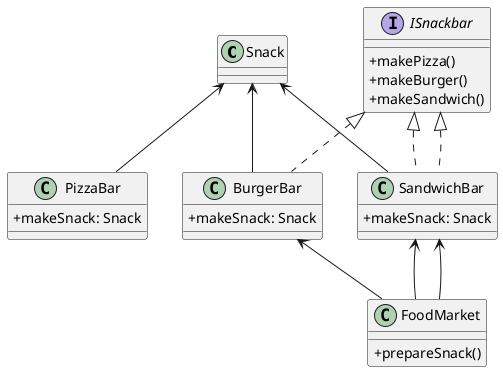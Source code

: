 @startuml

/' Exercise Refactor To SOLID'/

skinparam classAttributeIconSize 0

class Snack{
}
class PizzaBar{
    +makeSnack: Snack
}
class BurgerBar{
    +makeSnack: Snack
}
class SandwichBar{
    + makeSnack: Snack
}

class FoodMarket{
    +prepareSnack()
}

interface ISnackbar{
    +makePizza()
    +makeBurger()
    +makeSandwich()
}

Snack<--SandwichBar
Snack<--PizzaBar
Snack<--BurgerBar

ISnackbar<|..SandwichBar
ISnackbar<|..SandwichBar
ISnackbar<|..BurgerBar

SandwichBar <-- FoodMarket
SandwichBar <-- FoodMarket
BurgerBar <-- FoodMarket

@enduml
